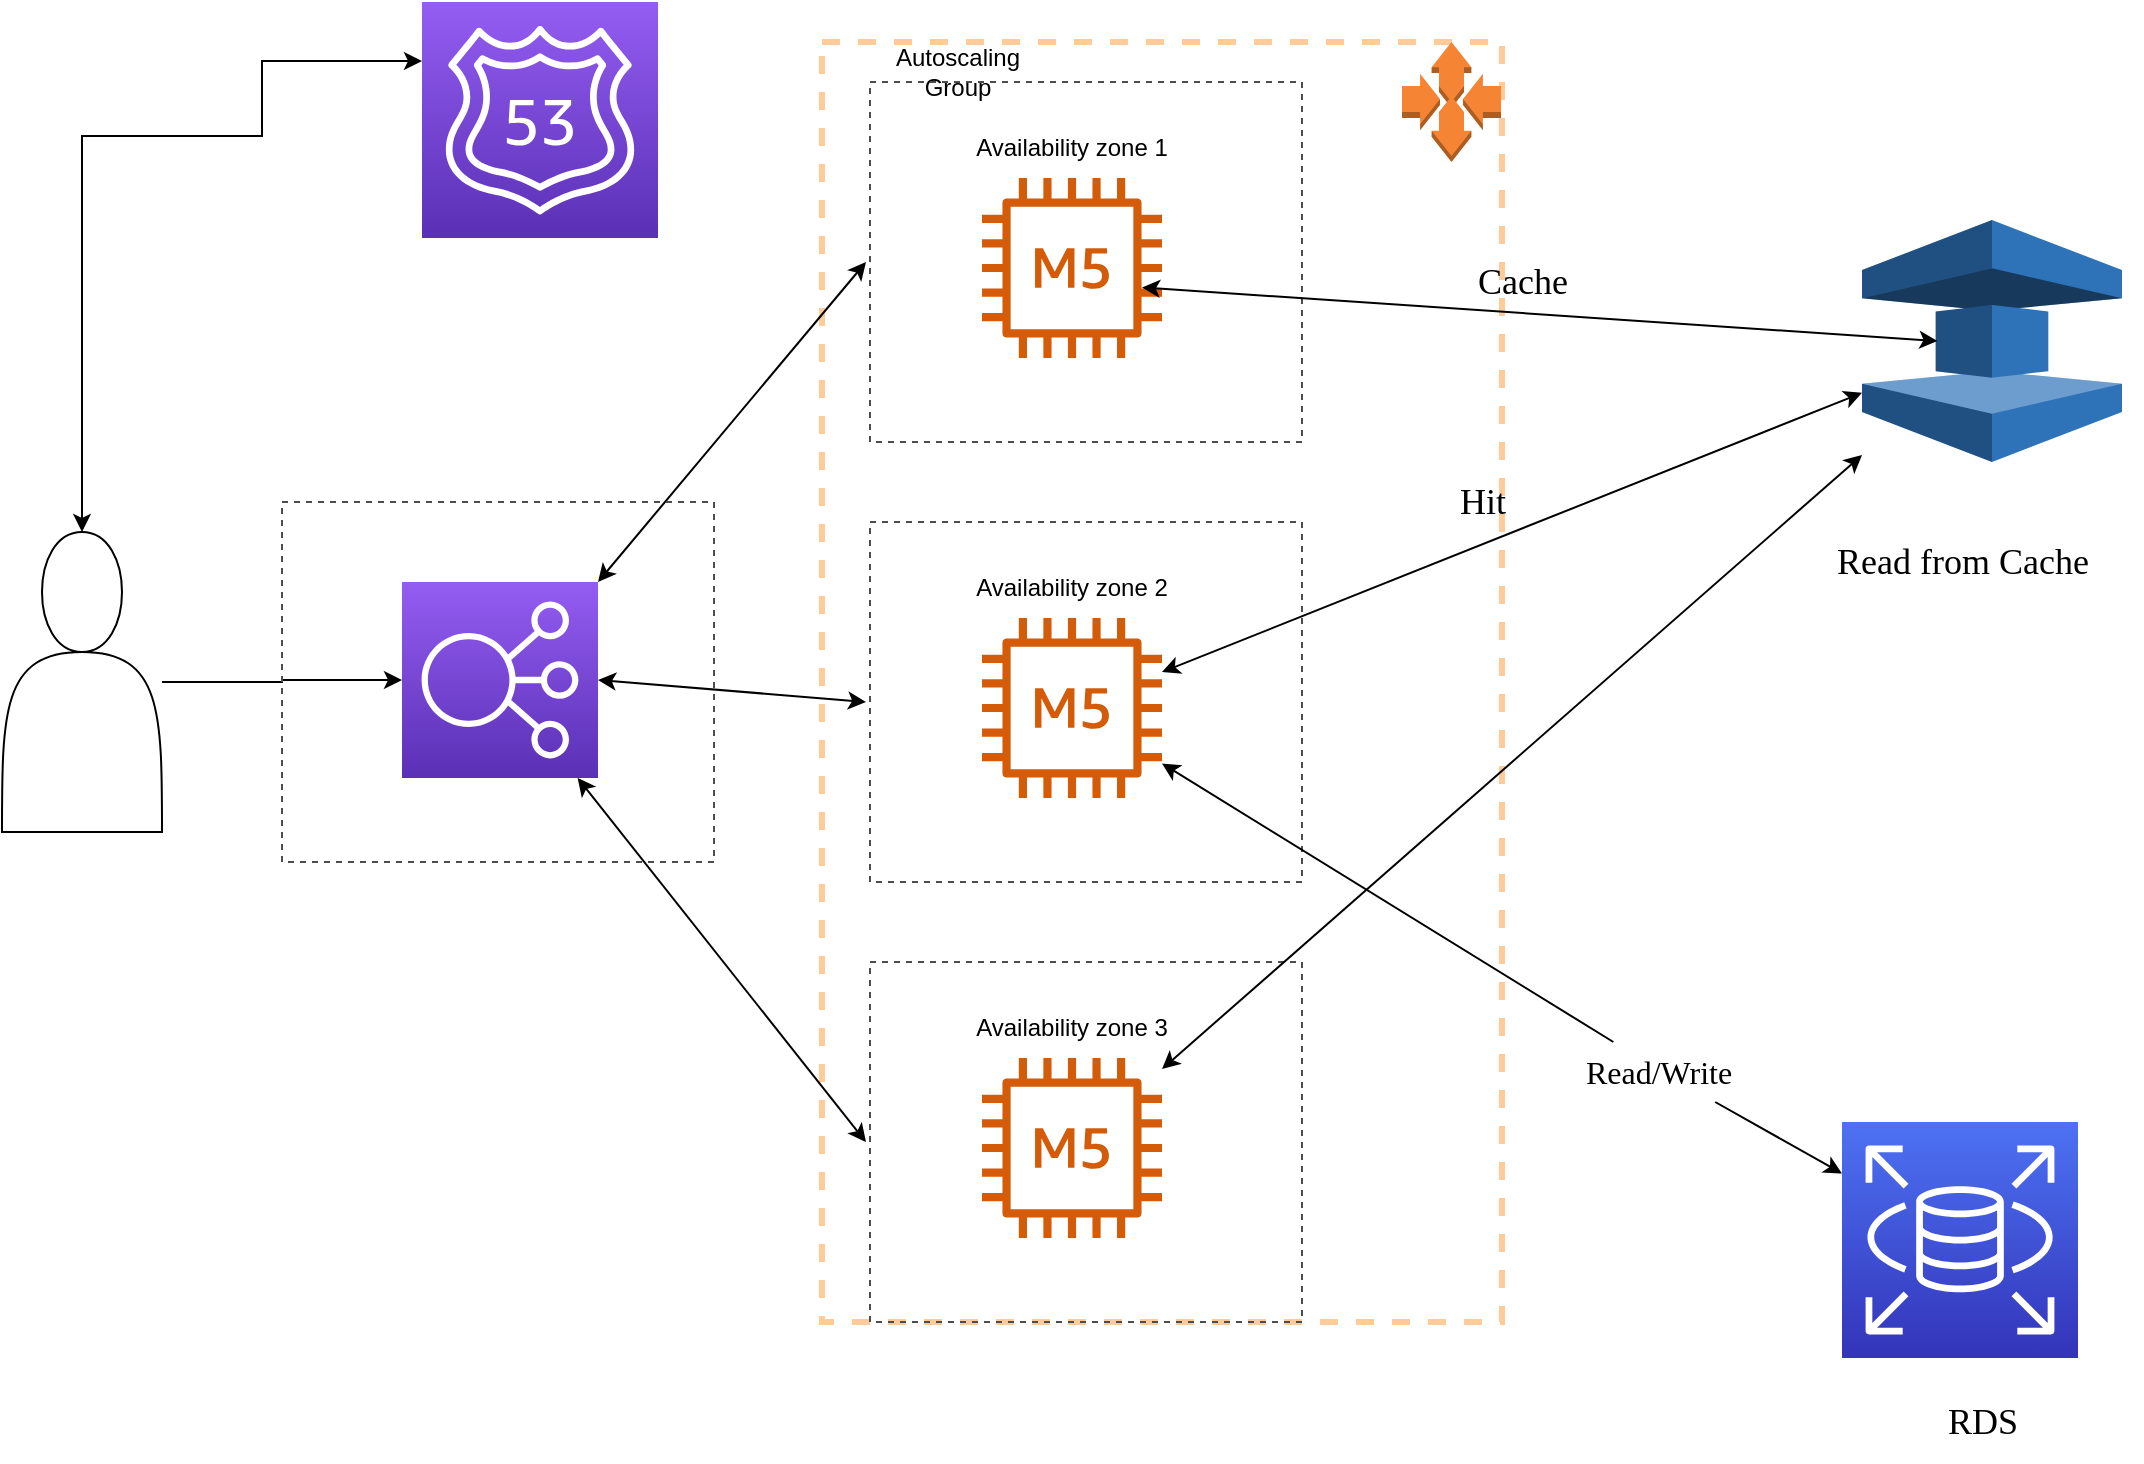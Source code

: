 <mxfile version="20.3.0" type="github">
  <diagram id="b_qfECKMN81AFjUQcwBE" name="Page-1">
    <mxGraphModel dx="1396" dy="743" grid="1" gridSize="10" guides="1" tooltips="1" connect="1" arrows="1" fold="1" page="1" pageScale="1" pageWidth="827" pageHeight="1169" math="0" shadow="0">
      <root>
        <mxCell id="0" />
        <mxCell id="1" parent="0" />
        <mxCell id="_7zmqFTzkSrf0MBWX1QP-40" value="" style="rounded=0;whiteSpace=wrap;html=1;shadow=0;dashed=1;fillStyle=auto;strokeColor=#FFCC99;strokeWidth=3;fillColor=none;gradientColor=none;perimeterSpacing=3;" vertex="1" parent="1">
          <mxGeometry x="410" y="150" width="340" height="640" as="geometry" />
        </mxCell>
        <mxCell id="_7zmqFTzkSrf0MBWX1QP-34" value="" style="rounded=0;whiteSpace=wrap;html=1;shadow=0;dashed=1;fillStyle=auto;strokeColor=#4D4D4D;strokeWidth=1;fillColor=none;gradientColor=none;perimeterSpacing=2;" vertex="1" parent="1">
          <mxGeometry x="434" y="390" width="216" height="180" as="geometry" />
        </mxCell>
        <mxCell id="_7zmqFTzkSrf0MBWX1QP-1" value="" style="sketch=0;points=[[0,0,0],[0.25,0,0],[0.5,0,0],[0.75,0,0],[1,0,0],[0,1,0],[0.25,1,0],[0.5,1,0],[0.75,1,0],[1,1,0],[0,0.25,0],[0,0.5,0],[0,0.75,0],[1,0.25,0],[1,0.5,0],[1,0.75,0]];outlineConnect=0;fontColor=#232F3E;gradientColor=#945DF2;gradientDirection=north;fillColor=#5A30B5;strokeColor=#ffffff;dashed=0;verticalLabelPosition=bottom;verticalAlign=top;align=center;html=1;fontSize=12;fontStyle=0;aspect=fixed;shape=mxgraph.aws4.resourceIcon;resIcon=mxgraph.aws4.elastic_load_balancing;" vertex="1" parent="1">
          <mxGeometry x="200" y="420" width="98" height="98" as="geometry" />
        </mxCell>
        <mxCell id="_7zmqFTzkSrf0MBWX1QP-47" value="" style="edgeStyle=orthogonalEdgeStyle;rounded=0;orthogonalLoop=1;jettySize=auto;html=1;fontSize=10;" edge="1" parent="1" source="_7zmqFTzkSrf0MBWX1QP-2" target="_7zmqFTzkSrf0MBWX1QP-1">
          <mxGeometry relative="1" as="geometry" />
        </mxCell>
        <mxCell id="_7zmqFTzkSrf0MBWX1QP-2" value="" style="shape=actor;whiteSpace=wrap;html=1;" vertex="1" parent="1">
          <mxGeometry y="395" width="80" height="150" as="geometry" />
        </mxCell>
        <mxCell id="_7zmqFTzkSrf0MBWX1QP-3" value="" style="sketch=0;points=[[0,0,0],[0.25,0,0],[0.5,0,0],[0.75,0,0],[1,0,0],[0,1,0],[0.25,1,0],[0.5,1,0],[0.75,1,0],[1,1,0],[0,0.25,0],[0,0.5,0],[0,0.75,0],[1,0.25,0],[1,0.5,0],[1,0.75,0]];outlineConnect=0;fontColor=#232F3E;gradientColor=#945DF2;gradientDirection=north;fillColor=#5A30B5;strokeColor=#ffffff;dashed=0;verticalLabelPosition=bottom;verticalAlign=top;align=center;html=1;fontSize=12;fontStyle=0;aspect=fixed;shape=mxgraph.aws4.resourceIcon;resIcon=mxgraph.aws4.route_53;" vertex="1" parent="1">
          <mxGeometry x="210" y="130" width="118" height="118" as="geometry" />
        </mxCell>
        <mxCell id="_7zmqFTzkSrf0MBWX1QP-25" value="" style="endArrow=classic;startArrow=classic;html=1;rounded=0;exitX=0.5;exitY=0;exitDx=0;exitDy=0;entryX=0;entryY=0.25;entryDx=0;entryDy=0;entryPerimeter=0;edgeStyle=orthogonalEdgeStyle;" edge="1" parent="1" source="_7zmqFTzkSrf0MBWX1QP-2" target="_7zmqFTzkSrf0MBWX1QP-3">
          <mxGeometry width="50" height="50" relative="1" as="geometry">
            <mxPoint x="400" y="370" as="sourcePoint" />
            <mxPoint x="450" y="320" as="targetPoint" />
            <Array as="points">
              <mxPoint x="130" y="197" />
            </Array>
          </mxGeometry>
        </mxCell>
        <mxCell id="_7zmqFTzkSrf0MBWX1QP-32" value="" style="sketch=0;outlineConnect=0;fontColor=#232F3E;gradientColor=none;fillColor=#D45B07;strokeColor=none;dashed=0;verticalLabelPosition=bottom;verticalAlign=top;align=center;html=1;fontSize=12;fontStyle=0;aspect=fixed;pointerEvents=1;shape=mxgraph.aws4.m5_instance;rounded=0;shadow=0;fillStyle=auto;strokeWidth=2;" vertex="1" parent="1">
          <mxGeometry x="490" y="438" width="90" height="90" as="geometry" />
        </mxCell>
        <mxCell id="_7zmqFTzkSrf0MBWX1QP-36" value="" style="endArrow=classic;startArrow=classic;html=1;rounded=0;entryX=0;entryY=0.5;entryDx=0;entryDy=0;exitX=1;exitY=0.5;exitDx=0;exitDy=0;exitPerimeter=0;" edge="1" parent="1" source="_7zmqFTzkSrf0MBWX1QP-1" target="_7zmqFTzkSrf0MBWX1QP-34">
          <mxGeometry width="50" height="50" relative="1" as="geometry">
            <mxPoint x="338" y="380" as="sourcePoint" />
            <mxPoint x="388" y="330" as="targetPoint" />
          </mxGeometry>
        </mxCell>
        <mxCell id="_7zmqFTzkSrf0MBWX1QP-38" value="" style="endArrow=classic;startArrow=classic;html=1;rounded=0;entryX=0;entryY=0.5;entryDx=0;entryDy=0;exitX=1;exitY=0;exitDx=0;exitDy=0;exitPerimeter=0;" edge="1" parent="1" source="_7zmqFTzkSrf0MBWX1QP-1" target="_7zmqFTzkSrf0MBWX1QP-48">
          <mxGeometry width="50" height="50" relative="1" as="geometry">
            <mxPoint x="338" y="428" as="sourcePoint" />
            <mxPoint x="428" y="300" as="targetPoint" />
          </mxGeometry>
        </mxCell>
        <mxCell id="_7zmqFTzkSrf0MBWX1QP-41" value="Autoscaling Group&lt;br&gt;" style="text;html=1;strokeColor=none;fillColor=none;align=center;verticalAlign=middle;whiteSpace=wrap;rounded=0;shadow=0;dashed=1;fillStyle=auto;strokeWidth=4;" vertex="1" parent="1">
          <mxGeometry x="448" y="150" width="60" height="30" as="geometry" />
        </mxCell>
        <mxCell id="_7zmqFTzkSrf0MBWX1QP-46" value="&lt;font style=&quot;font-size: 12px;&quot;&gt;Availability zone 2&lt;/font&gt;" style="text;html=1;strokeColor=none;fillColor=none;align=center;verticalAlign=middle;whiteSpace=wrap;rounded=0;shadow=0;dashed=1;fillStyle=auto;strokeWidth=4;" vertex="1" parent="1">
          <mxGeometry x="477.25" y="408" width="115.5" height="30" as="geometry" />
        </mxCell>
        <mxCell id="_7zmqFTzkSrf0MBWX1QP-48" value="" style="rounded=0;whiteSpace=wrap;html=1;shadow=0;dashed=1;fillStyle=auto;strokeColor=#4D4D4D;strokeWidth=1;fillColor=none;gradientColor=none;perimeterSpacing=2;" vertex="1" parent="1">
          <mxGeometry x="434" y="170" width="216" height="180" as="geometry" />
        </mxCell>
        <mxCell id="_7zmqFTzkSrf0MBWX1QP-49" value="" style="sketch=0;outlineConnect=0;fontColor=#232F3E;gradientColor=none;fillColor=#D45B07;strokeColor=none;dashed=0;verticalLabelPosition=bottom;verticalAlign=top;align=center;html=1;fontSize=12;fontStyle=0;aspect=fixed;pointerEvents=1;shape=mxgraph.aws4.m5_instance;rounded=0;shadow=0;fillStyle=auto;strokeWidth=2;" vertex="1" parent="1">
          <mxGeometry x="490" y="218" width="90" height="90" as="geometry" />
        </mxCell>
        <mxCell id="_7zmqFTzkSrf0MBWX1QP-50" value="&lt;font style=&quot;font-size: 12px;&quot;&gt;Availability zone 1&lt;/font&gt;" style="text;html=1;strokeColor=none;fillColor=none;align=center;verticalAlign=middle;whiteSpace=wrap;rounded=0;shadow=0;dashed=1;fillStyle=auto;strokeWidth=4;" vertex="1" parent="1">
          <mxGeometry x="477.25" y="188" width="115.5" height="30" as="geometry" />
        </mxCell>
        <mxCell id="_7zmqFTzkSrf0MBWX1QP-51" value="" style="rounded=0;whiteSpace=wrap;html=1;shadow=0;dashed=1;fillStyle=auto;strokeColor=#4D4D4D;strokeWidth=1;fillColor=none;gradientColor=none;perimeterSpacing=2;" vertex="1" parent="1">
          <mxGeometry x="434" y="610" width="216" height="180" as="geometry" />
        </mxCell>
        <mxCell id="_7zmqFTzkSrf0MBWX1QP-52" value="" style="sketch=0;outlineConnect=0;fontColor=#232F3E;gradientColor=none;fillColor=#D45B07;strokeColor=none;dashed=0;verticalLabelPosition=bottom;verticalAlign=top;align=center;html=1;fontSize=12;fontStyle=0;aspect=fixed;pointerEvents=1;shape=mxgraph.aws4.m5_instance;rounded=0;shadow=0;fillStyle=auto;strokeWidth=2;" vertex="1" parent="1">
          <mxGeometry x="490" y="658" width="90" height="90" as="geometry" />
        </mxCell>
        <mxCell id="_7zmqFTzkSrf0MBWX1QP-53" value="&lt;font style=&quot;font-size: 12px;&quot;&gt;Availability zone 3&lt;/font&gt;" style="text;html=1;strokeColor=none;fillColor=none;align=center;verticalAlign=middle;whiteSpace=wrap;rounded=0;shadow=0;dashed=1;fillStyle=auto;strokeWidth=4;" vertex="1" parent="1">
          <mxGeometry x="477.25" y="628" width="115.5" height="30" as="geometry" />
        </mxCell>
        <mxCell id="_7zmqFTzkSrf0MBWX1QP-54" value="" style="endArrow=classic;startArrow=classic;html=1;rounded=0;entryX=0;entryY=0.5;entryDx=0;entryDy=0;" edge="1" parent="1" source="_7zmqFTzkSrf0MBWX1QP-1" target="_7zmqFTzkSrf0MBWX1QP-51">
          <mxGeometry width="50" height="50" relative="1" as="geometry">
            <mxPoint x="348.0" y="476.5" as="sourcePoint" />
            <mxPoint x="442.0" y="490" as="targetPoint" />
          </mxGeometry>
        </mxCell>
        <mxCell id="_7zmqFTzkSrf0MBWX1QP-56" value="" style="sketch=0;points=[[0,0,0],[0.25,0,0],[0.5,0,0],[0.75,0,0],[1,0,0],[0,1,0],[0.25,1,0],[0.5,1,0],[0.75,1,0],[1,1,0],[0,0.25,0],[0,0.5,0],[0,0.75,0],[1,0.25,0],[1,0.5,0],[1,0.75,0]];outlineConnect=0;fontColor=#232F3E;gradientColor=#4D72F3;gradientDirection=north;fillColor=#3334B9;strokeColor=#ffffff;dashed=0;verticalLabelPosition=bottom;verticalAlign=top;align=center;html=1;fontSize=12;fontStyle=0;aspect=fixed;shape=mxgraph.aws4.resourceIcon;resIcon=mxgraph.aws4.rds;rounded=0;shadow=0;fillStyle=auto;strokeWidth=2;" vertex="1" parent="1">
          <mxGeometry x="920" y="690" width="118" height="118" as="geometry" />
        </mxCell>
        <mxCell id="_7zmqFTzkSrf0MBWX1QP-60" value="RDS" style="text;html=1;align=center;verticalAlign=middle;resizable=0;points=[];autosize=1;strokeColor=none;fillColor=none;fontSize=18;fontFamily=Verdana;" vertex="1" parent="1">
          <mxGeometry x="960" y="820" width="60" height="40" as="geometry" />
        </mxCell>
        <mxCell id="_7zmqFTzkSrf0MBWX1QP-61" value="" style="outlineConnect=0;dashed=0;verticalLabelPosition=bottom;verticalAlign=top;align=center;html=1;shape=mxgraph.aws3.elasticache;fillColor=#2E73B8;gradientColor=none;rounded=0;shadow=0;fillStyle=auto;strokeColor=#FFCC99;strokeWidth=2;fontFamily=Verdana;fontSize=18;" vertex="1" parent="1">
          <mxGeometry x="930" y="239" width="130" height="121" as="geometry" />
        </mxCell>
        <mxCell id="_7zmqFTzkSrf0MBWX1QP-62" value="" style="endArrow=classic;startArrow=none;html=1;rounded=0;fontFamily=Verdana;fontSize=18;" edge="1" parent="1" source="_7zmqFTzkSrf0MBWX1QP-59" target="_7zmqFTzkSrf0MBWX1QP-56">
          <mxGeometry width="50" height="50" relative="1" as="geometry">
            <mxPoint x="680" y="570" as="sourcePoint" />
            <mxPoint x="730" y="520" as="targetPoint" />
          </mxGeometry>
        </mxCell>
        <mxCell id="_7zmqFTzkSrf0MBWX1QP-68" value="" style="endArrow=classic;startArrow=classic;html=1;rounded=0;fontFamily=Verdana;fontSize=18;" edge="1" parent="1" source="_7zmqFTzkSrf0MBWX1QP-52" target="_7zmqFTzkSrf0MBWX1QP-61">
          <mxGeometry width="50" height="50" relative="1" as="geometry">
            <mxPoint x="680" y="570" as="sourcePoint" />
            <mxPoint x="730" y="520" as="targetPoint" />
          </mxGeometry>
        </mxCell>
        <mxCell id="_7zmqFTzkSrf0MBWX1QP-70" value="" style="endArrow=classic;startArrow=classic;html=1;rounded=0;fontFamily=Verdana;fontSize=18;" edge="1" parent="1" source="_7zmqFTzkSrf0MBWX1QP-32" target="_7zmqFTzkSrf0MBWX1QP-61">
          <mxGeometry width="50" height="50" relative="1" as="geometry">
            <mxPoint x="680" y="570" as="sourcePoint" />
            <mxPoint x="730" y="520" as="targetPoint" />
          </mxGeometry>
        </mxCell>
        <mxCell id="_7zmqFTzkSrf0MBWX1QP-71" value="" style="endArrow=classic;startArrow=classic;html=1;rounded=0;entryX=0.29;entryY=0.5;entryDx=0;entryDy=0;exitX=1;exitY=0.75;exitDx=0;exitDy=0;exitPerimeter=0;entryPerimeter=0;" edge="1" parent="1" target="_7zmqFTzkSrf0MBWX1QP-61">
          <mxGeometry width="50" height="50" relative="1" as="geometry">
            <mxPoint x="570.0" y="272.75" as="sourcePoint" />
            <mxPoint x="664.0" y="286.25" as="targetPoint" />
          </mxGeometry>
        </mxCell>
        <mxCell id="_7zmqFTzkSrf0MBWX1QP-59" value="&lt;font size=&quot;3&quot; face=&quot;Verdana&quot;&gt;Read/Write&amp;nbsp;&lt;/font&gt;" style="text;html=1;align=center;verticalAlign=middle;resizable=0;points=[];autosize=1;strokeColor=none;fillColor=none;fontSize=12;" vertex="1" parent="1">
          <mxGeometry x="770" y="650" width="120" height="30" as="geometry" />
        </mxCell>
        <mxCell id="_7zmqFTzkSrf0MBWX1QP-72" value="" style="endArrow=none;startArrow=classic;html=1;rounded=0;fontFamily=Verdana;fontSize=18;" edge="1" parent="1" source="_7zmqFTzkSrf0MBWX1QP-32" target="_7zmqFTzkSrf0MBWX1QP-59">
          <mxGeometry width="50" height="50" relative="1" as="geometry">
            <mxPoint x="580" y="510.737" as="sourcePoint" />
            <mxPoint x="960" y="744.961" as="targetPoint" />
          </mxGeometry>
        </mxCell>
        <mxCell id="_7zmqFTzkSrf0MBWX1QP-74" value="Cache" style="text;html=1;align=center;verticalAlign=middle;resizable=0;points=[];autosize=1;strokeColor=none;fillColor=none;fontSize=18;fontFamily=Verdana;" vertex="1" parent="1">
          <mxGeometry x="720" y="250" width="80" height="40" as="geometry" />
        </mxCell>
        <mxCell id="_7zmqFTzkSrf0MBWX1QP-75" value="Hit" style="text;html=1;align=center;verticalAlign=middle;resizable=0;points=[];autosize=1;strokeColor=none;fillColor=none;fontSize=18;fontFamily=Verdana;" vertex="1" parent="1">
          <mxGeometry x="715" y="360" width="50" height="40" as="geometry" />
        </mxCell>
        <mxCell id="_7zmqFTzkSrf0MBWX1QP-76" value="Read from Cache" style="text;html=1;align=center;verticalAlign=middle;resizable=0;points=[];autosize=1;strokeColor=none;fillColor=none;fontSize=18;fontFamily=Verdana;" vertex="1" parent="1">
          <mxGeometry x="890" y="390" width="180" height="40" as="geometry" />
        </mxCell>
        <mxCell id="_7zmqFTzkSrf0MBWX1QP-77" value="" style="outlineConnect=0;dashed=0;verticalLabelPosition=bottom;verticalAlign=top;align=center;html=1;shape=mxgraph.aws3.auto_scaling;fillColor=#F58534;gradientColor=none;rounded=0;shadow=0;fillStyle=auto;strokeColor=#FFCC99;strokeWidth=2;fontFamily=Verdana;fontSize=18;" vertex="1" parent="1">
          <mxGeometry x="700" y="150" width="49.5" height="60" as="geometry" />
        </mxCell>
        <mxCell id="_7zmqFTzkSrf0MBWX1QP-79" value="" style="rounded=0;whiteSpace=wrap;html=1;shadow=0;dashed=1;fillStyle=auto;strokeColor=#4D4D4D;strokeWidth=1;fillColor=none;gradientColor=none;perimeterSpacing=2;" vertex="1" parent="1">
          <mxGeometry x="140" y="380" width="216" height="180" as="geometry" />
        </mxCell>
      </root>
    </mxGraphModel>
  </diagram>
</mxfile>
